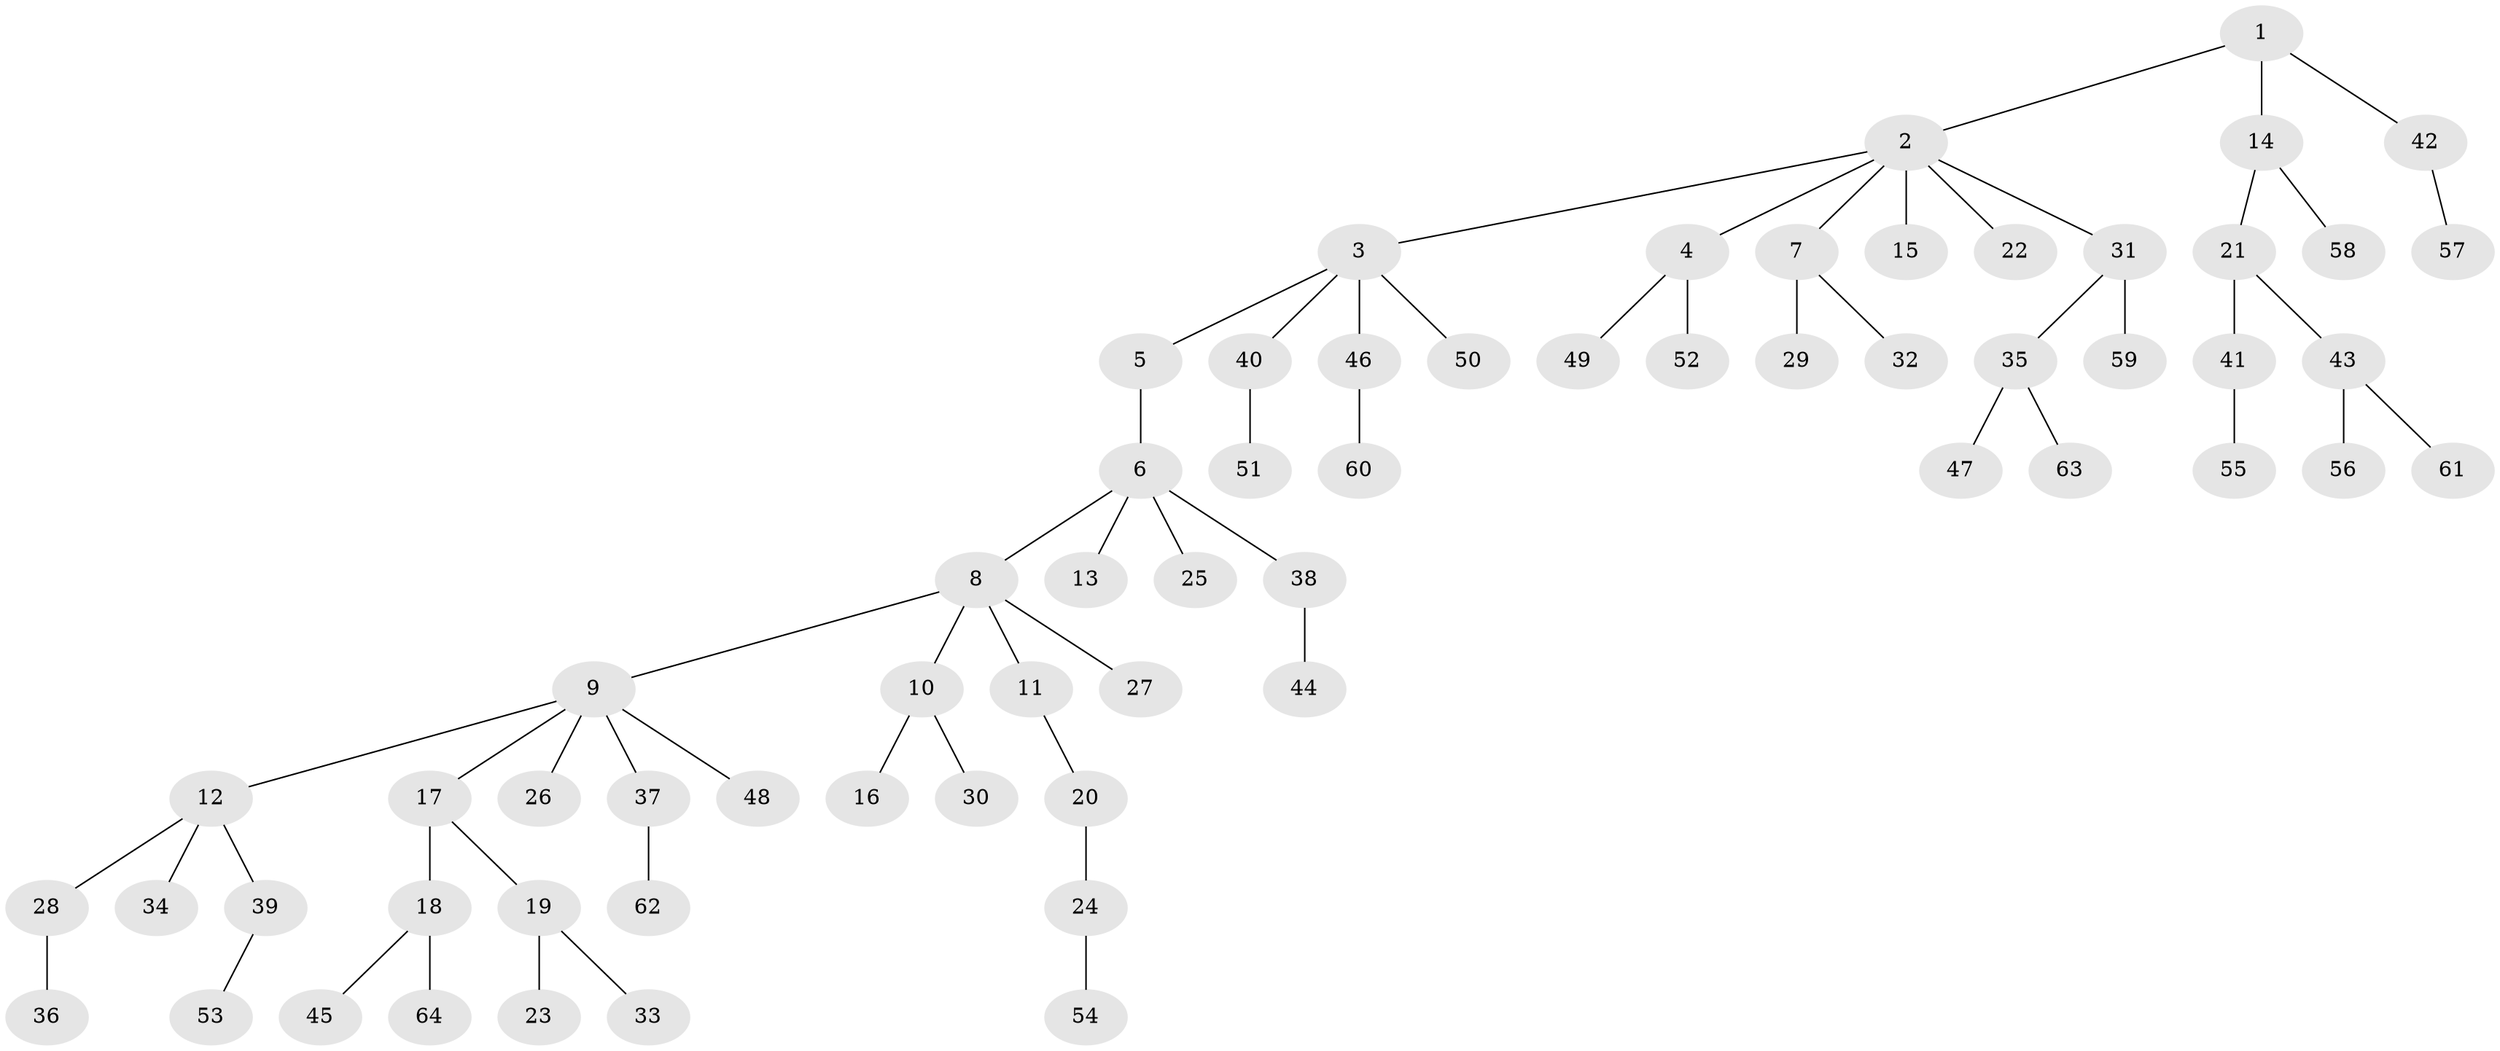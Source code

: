 // coarse degree distribution, {3: 0.07692307692307693, 5: 0.038461538461538464, 4: 0.11538461538461539, 1: 0.5, 2: 0.2692307692307692}
// Generated by graph-tools (version 1.1) at 2025/51/03/04/25 22:51:51]
// undirected, 64 vertices, 63 edges
graph export_dot {
  node [color=gray90,style=filled];
  1;
  2;
  3;
  4;
  5;
  6;
  7;
  8;
  9;
  10;
  11;
  12;
  13;
  14;
  15;
  16;
  17;
  18;
  19;
  20;
  21;
  22;
  23;
  24;
  25;
  26;
  27;
  28;
  29;
  30;
  31;
  32;
  33;
  34;
  35;
  36;
  37;
  38;
  39;
  40;
  41;
  42;
  43;
  44;
  45;
  46;
  47;
  48;
  49;
  50;
  51;
  52;
  53;
  54;
  55;
  56;
  57;
  58;
  59;
  60;
  61;
  62;
  63;
  64;
  1 -- 2;
  1 -- 14;
  1 -- 42;
  2 -- 3;
  2 -- 4;
  2 -- 7;
  2 -- 15;
  2 -- 22;
  2 -- 31;
  3 -- 5;
  3 -- 40;
  3 -- 46;
  3 -- 50;
  4 -- 49;
  4 -- 52;
  5 -- 6;
  6 -- 8;
  6 -- 13;
  6 -- 25;
  6 -- 38;
  7 -- 29;
  7 -- 32;
  8 -- 9;
  8 -- 10;
  8 -- 11;
  8 -- 27;
  9 -- 12;
  9 -- 17;
  9 -- 26;
  9 -- 37;
  9 -- 48;
  10 -- 16;
  10 -- 30;
  11 -- 20;
  12 -- 28;
  12 -- 34;
  12 -- 39;
  14 -- 21;
  14 -- 58;
  17 -- 18;
  17 -- 19;
  18 -- 45;
  18 -- 64;
  19 -- 23;
  19 -- 33;
  20 -- 24;
  21 -- 41;
  21 -- 43;
  24 -- 54;
  28 -- 36;
  31 -- 35;
  31 -- 59;
  35 -- 47;
  35 -- 63;
  37 -- 62;
  38 -- 44;
  39 -- 53;
  40 -- 51;
  41 -- 55;
  42 -- 57;
  43 -- 56;
  43 -- 61;
  46 -- 60;
}
